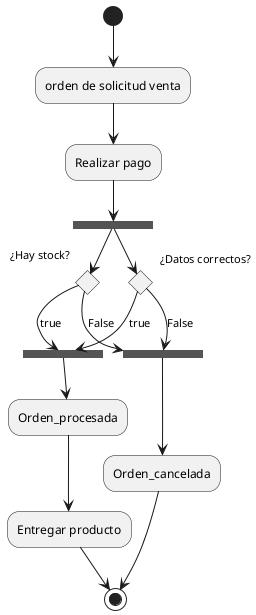 @startuml Venta de producto
(*) --> "orden de solicitud venta"
--> "Realizar pago"
--> ===F1===
if ¿Hay stock?
--> [true] ===J1===
--> "Orden_procesada"
--> "Entregar producto"
--> (*)
else
--> [False] ===J2===
--> "Orden_cancelada"
--> (*)
endif
===F1=== --> if ¿Datos correctos?
--> [true] ===J1===
else 
--> [False] ===J2===
endif 